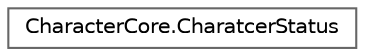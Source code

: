 digraph "クラス階層図"
{
 // LATEX_PDF_SIZE
  bgcolor="transparent";
  edge [fontname=Helvetica,fontsize=10,labelfontname=Helvetica,labelfontsize=10];
  node [fontname=Helvetica,fontsize=10,shape=box,height=0.2,width=0.4];
  rankdir="LR";
  Node0 [id="Node000000",label="CharacterCore.CharatcerStatus",height=0.2,width=0.4,color="grey40", fillcolor="white", style="filled",URL="$struct_character_core_1_1_charatcer_status.html",tooltip=" "];
}
